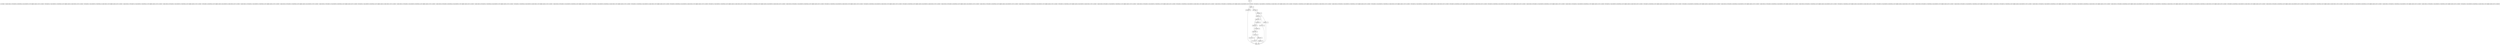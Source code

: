 digraph getTriggers {
node [shape=record];
1213520888 [label="1213520888 - [(!CACHE_MODE && !DUPLICATES && SEQUENTIAL && MAX_MEMORY && !ENV_SHARED_CACHE && !ENV_IS_LOCKING), (!DUPLICATES && !MAX_MEMORY && !SEQUENTIAL && ENV_SHARED_CACHE && CACHE_MODE && !ENV_IS_LOCKING), (!DUPLICATES && !MAX_MEMORY && !SEQUENTIAL && CACHE_MODE && !ENV_SHARED_CACHE && ENV_IS_LOCKING), (!CACHE_MODE && !DUPLICATES && !MAX_MEMORY && !SEQUENTIAL && !ENV_SHARED_CACHE && !ENV_IS_LOCKING), (!CACHE_MODE && DUPLICATES && !MAX_MEMORY && !SEQUENTIAL && ENV_SHARED_CACHE && !ENV_IS_LOCKING), (!DUPLICATES && SEQUENTIAL && ENV_SHARED_CACHE && MAX_MEMORY && CACHE_MODE && ENV_IS_LOCKING), (!CACHE_MODE && !DUPLICATES && !MAX_MEMORY && !SEQUENTIAL && ENV_SHARED_CACHE && !ENV_IS_LOCKING), (!CACHE_MODE && DUPLICATES && !SEQUENTIAL && ENV_SHARED_CACHE && MAX_MEMORY && !ENV_IS_LOCKING), (!CACHE_MODE && !DUPLICATES && !MAX_MEMORY && SEQUENTIAL && ENV_SHARED_CACHE && ENV_IS_LOCKING), (DUPLICATES && !MAX_MEMORY && SEQUENTIAL && ENV_SHARED_CACHE && CACHE_MODE && !ENV_IS_LOCKING), (!CACHE_MODE && !DUPLICATES && !MAX_MEMORY && SEQUENTIAL && ENV_SHARED_CACHE && !ENV_IS_LOCKING), (!CACHE_MODE && DUPLICATES && SEQUENTIAL && MAX_MEMORY && !ENV_SHARED_CACHE && ENV_IS_LOCKING), (!CACHE_MODE && DUPLICATES && !SEQUENTIAL && MAX_MEMORY && !ENV_SHARED_CACHE && !ENV_IS_LOCKING), (!DUPLICATES && !SEQUENTIAL && MAX_MEMORY && CACHE_MODE && !ENV_SHARED_CACHE && !ENV_IS_LOCKING), (!CACHE_MODE && DUPLICATES && !MAX_MEMORY && SEQUENTIAL && ENV_SHARED_CACHE && !ENV_IS_LOCKING), (DUPLICATES && !MAX_MEMORY && SEQUENTIAL && CACHE_MODE && !ENV_SHARED_CACHE && !ENV_IS_LOCKING), (!DUPLICATES && !SEQUENTIAL && MAX_MEMORY && CACHE_MODE && !ENV_SHARED_CACHE && ENV_IS_LOCKING), (DUPLICATES && SEQUENTIAL && MAX_MEMORY && CACHE_MODE && !ENV_SHARED_CACHE && !ENV_IS_LOCKING), (DUPLICATES && !MAX_MEMORY && !SEQUENTIAL && ENV_SHARED_CACHE && CACHE_MODE && ENV_IS_LOCKING), (DUPLICATES && !SEQUENTIAL && ENV_SHARED_CACHE && MAX_MEMORY && CACHE_MODE && ENV_IS_LOCKING), (!CACHE_MODE && DUPLICATES && !MAX_MEMORY && SEQUENTIAL && ENV_SHARED_CACHE && ENV_IS_LOCKING), (DUPLICATES && !SEQUENTIAL && MAX_MEMORY && CACHE_MODE && !ENV_SHARED_CACHE && !ENV_IS_LOCKING), (!DUPLICATES && SEQUENTIAL && MAX_MEMORY && CACHE_MODE && !ENV_SHARED_CACHE && !ENV_IS_LOCKING), (DUPLICATES && SEQUENTIAL && ENV_SHARED_CACHE && MAX_MEMORY && CACHE_MODE && !ENV_IS_LOCKING), (!CACHE_MODE && DUPLICATES && SEQUENTIAL && ENV_SHARED_CACHE && MAX_MEMORY && !ENV_IS_LOCKING), (!CACHE_MODE && !DUPLICATES && SEQUENTIAL && ENV_SHARED_CACHE && MAX_MEMORY && !ENV_IS_LOCKING), (!CACHE_MODE && !DUPLICATES && !SEQUENTIAL && MAX_MEMORY && !ENV_SHARED_CACHE && !ENV_IS_LOCKING), (!DUPLICATES && !SEQUENTIAL && ENV_SHARED_CACHE && MAX_MEMORY && CACHE_MODE && !ENV_IS_LOCKING), (!CACHE_MODE && DUPLICATES && !MAX_MEMORY && !SEQUENTIAL && !ENV_SHARED_CACHE && !ENV_IS_LOCKING), (!CACHE_MODE && !DUPLICATES && !MAX_MEMORY && !SEQUENTIAL && !ENV_SHARED_CACHE && ENV_IS_LOCKING), (DUPLICATES && !SEQUENTIAL && MAX_MEMORY && CACHE_MODE && !ENV_SHARED_CACHE && ENV_IS_LOCKING), (!CACHE_MODE && !DUPLICATES && !SEQUENTIAL && ENV_SHARED_CACHE && MAX_MEMORY && ENV_IS_LOCKING), (DUPLICATES && !MAX_MEMORY && !SEQUENTIAL && CACHE_MODE && !ENV_SHARED_CACHE && !ENV_IS_LOCKING), (DUPLICATES && !SEQUENTIAL && ENV_SHARED_CACHE && MAX_MEMORY && CACHE_MODE && !ENV_IS_LOCKING), (!CACHE_MODE && DUPLICATES && !MAX_MEMORY && !SEQUENTIAL && !ENV_SHARED_CACHE && ENV_IS_LOCKING), (!DUPLICATES && !MAX_MEMORY && !SEQUENTIAL && CACHE_MODE && !ENV_SHARED_CACHE && !ENV_IS_LOCKING), (!DUPLICATES && !MAX_MEMORY && !SEQUENTIAL && ENV_SHARED_CACHE && CACHE_MODE && ENV_IS_LOCKING), (DUPLICATES && SEQUENTIAL && ENV_SHARED_CACHE && MAX_MEMORY && CACHE_MODE && ENV_IS_LOCKING), (DUPLICATES && SEQUENTIAL && MAX_MEMORY && CACHE_MODE && !ENV_SHARED_CACHE && ENV_IS_LOCKING), (!CACHE_MODE && DUPLICATES && !MAX_MEMORY && SEQUENTIAL && !ENV_SHARED_CACHE && !ENV_IS_LOCKING), (!CACHE_MODE && !DUPLICATES && !MAX_MEMORY && SEQUENTIAL && !ENV_SHARED_CACHE && !ENV_IS_LOCKING), (DUPLICATES && !MAX_MEMORY && SEQUENTIAL && ENV_SHARED_CACHE && CACHE_MODE && ENV_IS_LOCKING), (!DUPLICATES && SEQUENTIAL && ENV_SHARED_CACHE && MAX_MEMORY && CACHE_MODE && !ENV_IS_LOCKING), (!DUPLICATES && !MAX_MEMORY && SEQUENTIAL && ENV_SHARED_CACHE && CACHE_MODE && ENV_IS_LOCKING), (!CACHE_MODE && DUPLICATES && SEQUENTIAL && MAX_MEMORY && !ENV_SHARED_CACHE && !ENV_IS_LOCKING), (!CACHE_MODE && !DUPLICATES && SEQUENTIAL && MAX_MEMORY && !ENV_SHARED_CACHE && ENV_IS_LOCKING), (!CACHE_MODE && DUPLICATES && !SEQUENTIAL && ENV_SHARED_CACHE && MAX_MEMORY && ENV_IS_LOCKING), (!DUPLICATES && !SEQUENTIAL && ENV_SHARED_CACHE && MAX_MEMORY && CACHE_MODE && ENV_IS_LOCKING), (!DUPLICATES && !MAX_MEMORY && SEQUENTIAL && ENV_SHARED_CACHE && CACHE_MODE && !ENV_IS_LOCKING), (!CACHE_MODE && DUPLICATES && !SEQUENTIAL && MAX_MEMORY && !ENV_SHARED_CACHE && ENV_IS_LOCKING), (!CACHE_MODE && DUPLICATES && !MAX_MEMORY && !SEQUENTIAL && ENV_SHARED_CACHE && ENV_IS_LOCKING), (!CACHE_MODE && !DUPLICATES && !SEQUENTIAL && ENV_SHARED_CACHE && MAX_MEMORY && !ENV_IS_LOCKING), (!CACHE_MODE && !DUPLICATES && !MAX_MEMORY && SEQUENTIAL && !ENV_SHARED_CACHE && ENV_IS_LOCKING), (!DUPLICATES && !MAX_MEMORY && SEQUENTIAL && CACHE_MODE && !ENV_SHARED_CACHE && !ENV_IS_LOCKING), (!CACHE_MODE && !DUPLICATES && SEQUENTIAL && ENV_SHARED_CACHE && MAX_MEMORY && ENV_IS_LOCKING), (DUPLICATES && !MAX_MEMORY && !SEQUENTIAL && CACHE_MODE && !ENV_SHARED_CACHE && ENV_IS_LOCKING), (DUPLICATES && !MAX_MEMORY && SEQUENTIAL && CACHE_MODE && !ENV_SHARED_CACHE && ENV_IS_LOCKING), (!DUPLICATES && SEQUENTIAL && MAX_MEMORY && CACHE_MODE && !ENV_SHARED_CACHE && ENV_IS_LOCKING), (!CACHE_MODE && DUPLICATES && SEQUENTIAL && ENV_SHARED_CACHE && MAX_MEMORY && ENV_IS_LOCKING), (DUPLICATES && !MAX_MEMORY && !SEQUENTIAL && ENV_SHARED_CACHE && CACHE_MODE && !ENV_IS_LOCKING), (!CACHE_MODE && DUPLICATES && !MAX_MEMORY && SEQUENTIAL && !ENV_SHARED_CACHE && ENV_IS_LOCKING), (!CACHE_MODE && !DUPLICATES && !SEQUENTIAL && MAX_MEMORY && !ENV_SHARED_CACHE && ENV_IS_LOCKING), (!CACHE_MODE && !DUPLICATES && !MAX_MEMORY && !SEQUENTIAL && ENV_SHARED_CACHE && ENV_IS_LOCKING), (!DUPLICATES && !MAX_MEMORY && SEQUENTIAL && CACHE_MODE && !ENV_SHARED_CACHE && ENV_IS_LOCKING)]"];
1675664543 [label="1675664543 - []"];
1490960481 [label="1490960481 - []"];
1060973441 [label="1060973441 - []"];
6606527 [label="6606527 - []"];
1385073649 [label="1385073649 - []"];
1787646253 [label="1787646253 - []"];
918275669 [label="918275669 - []"];
420092911 [label="420092911 - []"];
2114157041 [label="2114157041 - []"];
229322032 [label="229322032 - []"];
1484043459 [label="1484043459 - []"];
entry [label="entry - []"];
exit [label="exit - []"];
2114411301 [label="2114411301 - []"];
1536976097 [label="1536976097 - []"];
102301245 [label="102301245 - []"];
433864934 [label="433864934 - []"];
1911287797 [label="1911287797 - []"];
1152883209 [label="1152883209 - []"];
entry;
exit;
1213520888 -> 1675664543;
1213520888 -> 6606527;
1675664543 -> exit;
1490960481 -> 1060973441;
1490960481 -> 420092911;
1060973441 -> 1536976097;
1060973441 -> 1911287797;
6606527 -> 1675664543;
6606527 -> 918275669;
1385073649 -> 2114411301;
1385073649 -> 102301245;
1787646253 -> 1385073649;
918275669 -> 1490960481;
918275669 -> 1060973441;
420092911 -> exit;
2114157041 -> exit;
229322032 -> 1385073649;
229322032 -> 1787646253;
1484043459 -> 433864934;
1484043459 -> 2114157041;
entry -> 1213520888;
2114411301 -> exit;
1536976097 -> 229322032;
1536976097 -> 1152883209;
102301245 -> 1484043459;
102301245 -> 2114157041;
433864934 -> exit;
1911287797 -> exit;
1152883209 -> 229322032;
}
